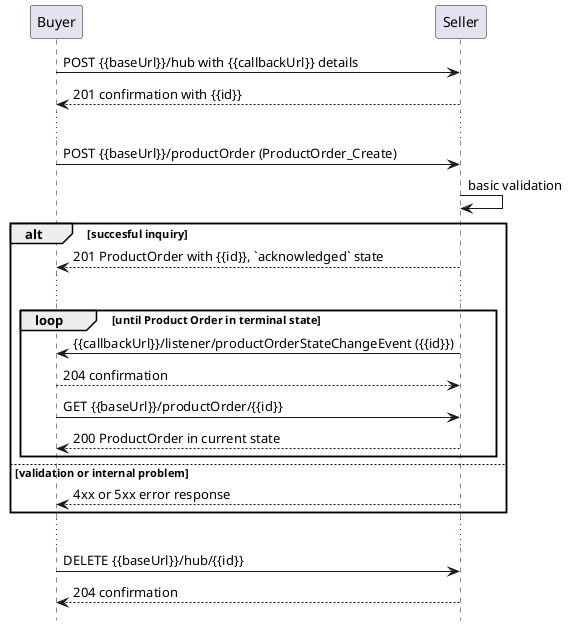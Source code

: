 @startuml

hide footbox

participant Buyer
participant Seller

Buyer -> Seller : POST {{baseUrl}}/hub with {{callbackUrl}} details
Seller --> Buyer: 201 confirmation with {{id}}
...
Buyer -> Seller : POST {{baseUrl}}/productOrder (ProductOrder_Create)
Seller -> Seller : basic validation

alt succesful inquiry
  Seller --> Buyer : 201 ProductOrder with {{id}}, `acknowledged` state 

  ...

  group loop [until Product Order in terminal state]
      Seller -> Buyer: {{callbackUrl}}/listener/productOrderStateChangeEvent ({{id}})
      Buyer --> Seller : 204 confirmation
      Buyer -> Seller :   GET {{baseUrl}}/productOrder/{{id}}
      return 200 ProductOrder in current state
  end

else validation or internal problem
  Seller --> Buyer : 4xx or 5xx error response
end 

...

Buyer -> Seller : DELETE {{baseUrl}}/hub/{{id}} 
Seller -->  Buyer : 204 confirmation

@enduml